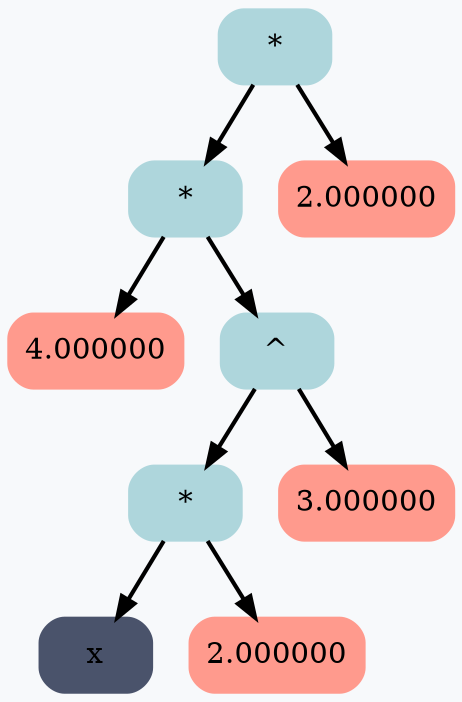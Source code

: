 digraph G {
	rankdir = HR;
	bgcolor="#F7F9FB"
	 node0x503000000460 [shape=Mrecord; style=filled; color="#aed6dc"; label =  "* " ];
	 node0x503000000460 -> node0x503000000430 [ style=bold; weight=1000; ];
	 node0x503000000460 -> node0x503000000520 [ style=bold; weight=1000; ];
	 node0x503000000430 [shape=Mrecord; style=filled; color="#aed6dc"; label =  "* " ];
	 node0x503000000430 -> node0x503000000400 [ style=bold; weight=1000; ];
	 node0x503000000430 -> node0x5030000003d0 [ style=bold; weight=1000; ];
	 node0x503000000400 [shape=Mrecord; style=filled; color="#ff9a8d"; label =  "4.000000 " ];
	 node0x5030000003d0 [shape=Mrecord; style=filled; color="#aed6dc"; label =  "^ " ];
	 node0x5030000003d0 -> node0x5030000003a0 [ style=bold; weight=1000; ];
	 node0x5030000003d0 -> node0x503000000490 [ style=bold; weight=1000; ];
	 node0x5030000003a0 [shape=Mrecord; style=filled; color="#aed6dc"; label =  "* " ];
	 node0x5030000003a0 -> node0x503000000370 [ style=bold; weight=1000; ];
	 node0x5030000003a0 -> node0x503000000340 [ style=bold; weight=1000; ];
	 node0x503000000370 [shape=Mrecord; style=filled; color="#4a536b"; label =  "x " ];
	 node0x503000000340 [shape=Mrecord; style=filled; color="#ff9a8d"; label =  "2.000000 " ];
	 node0x503000000490 [shape=Mrecord; style=filled; color="#ff9a8d"; label =  "3.000000 " ];
	 node0x503000000520 [shape=Mrecord; style=filled; color="#ff9a8d"; label =  "2.000000 " ];
}
